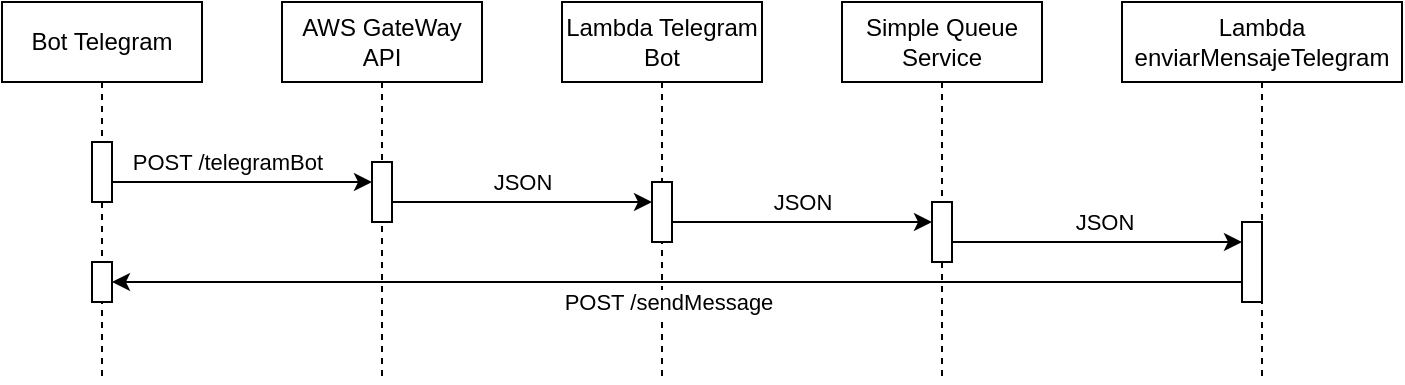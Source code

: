 <mxfile version="21.2.8" type="device">
  <diagram name="Page-1" id="2YBvvXClWsGukQMizWep">
    <mxGraphModel dx="1098" dy="940" grid="1" gridSize="10" guides="1" tooltips="1" connect="1" arrows="1" fold="1" page="1" pageScale="1" pageWidth="850" pageHeight="1100" math="0" shadow="0">
      <root>
        <mxCell id="0" />
        <mxCell id="1" parent="0" />
        <mxCell id="aM9ryv3xv72pqoxQDRHE-1" value="Bot Telegram" style="shape=umlLifeline;perimeter=lifelinePerimeter;whiteSpace=wrap;html=1;container=0;dropTarget=0;collapsible=0;recursiveResize=0;outlineConnect=0;portConstraint=eastwest;newEdgeStyle={&quot;edgeStyle&quot;:&quot;elbowEdgeStyle&quot;,&quot;elbow&quot;:&quot;vertical&quot;,&quot;curved&quot;:0,&quot;rounded&quot;:0};" parent="1" vertex="1">
          <mxGeometry x="80" y="40" width="100" height="190" as="geometry" />
        </mxCell>
        <mxCell id="aM9ryv3xv72pqoxQDRHE-2" value="" style="html=1;points=[];perimeter=orthogonalPerimeter;outlineConnect=0;targetShapes=umlLifeline;portConstraint=eastwest;newEdgeStyle={&quot;edgeStyle&quot;:&quot;elbowEdgeStyle&quot;,&quot;elbow&quot;:&quot;vertical&quot;,&quot;curved&quot;:0,&quot;rounded&quot;:0};" parent="aM9ryv3xv72pqoxQDRHE-1" vertex="1">
          <mxGeometry x="45" y="70" width="10" height="30" as="geometry" />
        </mxCell>
        <mxCell id="ZWi1sG_9F2Mv1ykJZJl_-18" value="" style="html=1;points=[];perimeter=orthogonalPerimeter;outlineConnect=0;targetShapes=umlLifeline;portConstraint=eastwest;newEdgeStyle={&quot;edgeStyle&quot;:&quot;elbowEdgeStyle&quot;,&quot;elbow&quot;:&quot;vertical&quot;,&quot;curved&quot;:0,&quot;rounded&quot;:0};" vertex="1" parent="aM9ryv3xv72pqoxQDRHE-1">
          <mxGeometry x="45" y="130" width="10" height="20" as="geometry" />
        </mxCell>
        <mxCell id="aM9ryv3xv72pqoxQDRHE-5" value="AWS GateWay API" style="shape=umlLifeline;perimeter=lifelinePerimeter;whiteSpace=wrap;html=1;container=0;dropTarget=0;collapsible=0;recursiveResize=0;outlineConnect=0;portConstraint=eastwest;newEdgeStyle={&quot;edgeStyle&quot;:&quot;elbowEdgeStyle&quot;,&quot;elbow&quot;:&quot;vertical&quot;,&quot;curved&quot;:0,&quot;rounded&quot;:0};" parent="1" vertex="1">
          <mxGeometry x="220" y="40" width="100" height="190" as="geometry" />
        </mxCell>
        <mxCell id="aM9ryv3xv72pqoxQDRHE-6" value="" style="html=1;points=[];perimeter=orthogonalPerimeter;outlineConnect=0;targetShapes=umlLifeline;portConstraint=eastwest;newEdgeStyle={&quot;edgeStyle&quot;:&quot;elbowEdgeStyle&quot;,&quot;elbow&quot;:&quot;vertical&quot;,&quot;curved&quot;:0,&quot;rounded&quot;:0};" parent="aM9ryv3xv72pqoxQDRHE-5" vertex="1">
          <mxGeometry x="45" y="80" width="10" height="30" as="geometry" />
        </mxCell>
        <mxCell id="ZWi1sG_9F2Mv1ykJZJl_-2" value="Lambda Telegram Bot" style="shape=umlLifeline;perimeter=lifelinePerimeter;whiteSpace=wrap;html=1;container=0;dropTarget=0;collapsible=0;recursiveResize=0;outlineConnect=0;portConstraint=eastwest;newEdgeStyle={&quot;edgeStyle&quot;:&quot;elbowEdgeStyle&quot;,&quot;elbow&quot;:&quot;vertical&quot;,&quot;curved&quot;:0,&quot;rounded&quot;:0};" vertex="1" parent="1">
          <mxGeometry x="360" y="40" width="100" height="190" as="geometry" />
        </mxCell>
        <mxCell id="ZWi1sG_9F2Mv1ykJZJl_-3" value="" style="html=1;points=[];perimeter=orthogonalPerimeter;outlineConnect=0;targetShapes=umlLifeline;portConstraint=eastwest;newEdgeStyle={&quot;edgeStyle&quot;:&quot;elbowEdgeStyle&quot;,&quot;elbow&quot;:&quot;vertical&quot;,&quot;curved&quot;:0,&quot;rounded&quot;:0};" vertex="1" parent="ZWi1sG_9F2Mv1ykJZJl_-2">
          <mxGeometry x="45" y="90" width="10" height="30" as="geometry" />
        </mxCell>
        <mxCell id="ZWi1sG_9F2Mv1ykJZJl_-4" value="Simple Queue Service" style="shape=umlLifeline;perimeter=lifelinePerimeter;whiteSpace=wrap;html=1;container=0;dropTarget=0;collapsible=0;recursiveResize=0;outlineConnect=0;portConstraint=eastwest;newEdgeStyle={&quot;edgeStyle&quot;:&quot;elbowEdgeStyle&quot;,&quot;elbow&quot;:&quot;vertical&quot;,&quot;curved&quot;:0,&quot;rounded&quot;:0};" vertex="1" parent="1">
          <mxGeometry x="500" y="40" width="100" height="190" as="geometry" />
        </mxCell>
        <mxCell id="ZWi1sG_9F2Mv1ykJZJl_-5" value="" style="html=1;points=[];perimeter=orthogonalPerimeter;outlineConnect=0;targetShapes=umlLifeline;portConstraint=eastwest;newEdgeStyle={&quot;edgeStyle&quot;:&quot;elbowEdgeStyle&quot;,&quot;elbow&quot;:&quot;vertical&quot;,&quot;curved&quot;:0,&quot;rounded&quot;:0};" vertex="1" parent="ZWi1sG_9F2Mv1ykJZJl_-4">
          <mxGeometry x="45" y="100" width="10" height="30" as="geometry" />
        </mxCell>
        <mxCell id="ZWi1sG_9F2Mv1ykJZJl_-7" value="Lambda enviarMensajeTelegram" style="shape=umlLifeline;perimeter=lifelinePerimeter;whiteSpace=wrap;html=1;container=0;dropTarget=0;collapsible=0;recursiveResize=0;outlineConnect=0;portConstraint=eastwest;newEdgeStyle={&quot;edgeStyle&quot;:&quot;elbowEdgeStyle&quot;,&quot;elbow&quot;:&quot;vertical&quot;,&quot;curved&quot;:0,&quot;rounded&quot;:0};" vertex="1" parent="1">
          <mxGeometry x="640" y="40" width="140" height="190" as="geometry" />
        </mxCell>
        <mxCell id="ZWi1sG_9F2Mv1ykJZJl_-8" value="" style="html=1;points=[];perimeter=orthogonalPerimeter;outlineConnect=0;targetShapes=umlLifeline;portConstraint=eastwest;newEdgeStyle={&quot;edgeStyle&quot;:&quot;elbowEdgeStyle&quot;,&quot;elbow&quot;:&quot;vertical&quot;,&quot;curved&quot;:0,&quot;rounded&quot;:0};" vertex="1" parent="ZWi1sG_9F2Mv1ykJZJl_-7">
          <mxGeometry x="60" y="110" width="10" height="40" as="geometry" />
        </mxCell>
        <mxCell id="ZWi1sG_9F2Mv1ykJZJl_-9" value="" style="endArrow=classic;html=1;rounded=0;" edge="1" parent="1" source="aM9ryv3xv72pqoxQDRHE-2" target="aM9ryv3xv72pqoxQDRHE-6">
          <mxGeometry width="50" height="50" relative="1" as="geometry">
            <mxPoint x="100" y="130" as="sourcePoint" />
            <mxPoint x="450" y="350" as="targetPoint" />
            <Array as="points">
              <mxPoint x="200" y="130" />
            </Array>
          </mxGeometry>
        </mxCell>
        <mxCell id="ZWi1sG_9F2Mv1ykJZJl_-11" value="POST /telegramBot&amp;nbsp;" style="edgeLabel;html=1;align=center;verticalAlign=middle;resizable=0;points=[];" vertex="1" connectable="0" parent="ZWi1sG_9F2Mv1ykJZJl_-9">
          <mxGeometry x="-0.188" y="-2" relative="1" as="geometry">
            <mxPoint x="6" y="-12" as="offset" />
          </mxGeometry>
        </mxCell>
        <mxCell id="ZWi1sG_9F2Mv1ykJZJl_-12" value="JSON" style="endArrow=classic;html=1;rounded=0;" edge="1" parent="1" source="aM9ryv3xv72pqoxQDRHE-6" target="ZWi1sG_9F2Mv1ykJZJl_-3">
          <mxGeometry y="10" width="50" height="50" relative="1" as="geometry">
            <mxPoint x="400" y="400" as="sourcePoint" />
            <mxPoint x="450" y="350" as="targetPoint" />
            <Array as="points">
              <mxPoint x="300" y="140" />
            </Array>
            <mxPoint as="offset" />
          </mxGeometry>
        </mxCell>
        <mxCell id="ZWi1sG_9F2Mv1ykJZJl_-13" value="JSON" style="endArrow=classic;html=1;rounded=0;" edge="1" parent="1" source="ZWi1sG_9F2Mv1ykJZJl_-3" target="ZWi1sG_9F2Mv1ykJZJl_-5">
          <mxGeometry y="10" width="50" height="50" relative="1" as="geometry">
            <mxPoint x="400" y="400" as="sourcePoint" />
            <mxPoint x="450" y="350" as="targetPoint" />
            <Array as="points">
              <mxPoint x="470" y="150" />
            </Array>
            <mxPoint as="offset" />
          </mxGeometry>
        </mxCell>
        <mxCell id="ZWi1sG_9F2Mv1ykJZJl_-14" value="JSON" style="endArrow=classic;html=1;rounded=0;" edge="1" parent="1" source="ZWi1sG_9F2Mv1ykJZJl_-5" target="ZWi1sG_9F2Mv1ykJZJl_-8">
          <mxGeometry x="0.04" y="10" width="50" height="50" relative="1" as="geometry">
            <mxPoint x="400" y="400" as="sourcePoint" />
            <mxPoint x="450" y="350" as="targetPoint" />
            <Array as="points">
              <mxPoint x="640" y="160" />
            </Array>
            <mxPoint as="offset" />
          </mxGeometry>
        </mxCell>
        <mxCell id="ZWi1sG_9F2Mv1ykJZJl_-15" value="POST /sendMessage" style="endArrow=classic;html=1;rounded=0;" edge="1" parent="1" source="ZWi1sG_9F2Mv1ykJZJl_-8" target="ZWi1sG_9F2Mv1ykJZJl_-18">
          <mxGeometry x="0.017" y="10" width="50" height="50" relative="1" as="geometry">
            <mxPoint x="705" y="170" as="sourcePoint" />
            <mxPoint x="130" y="180" as="targetPoint" />
            <Array as="points">
              <mxPoint x="380" y="180" />
              <mxPoint x="190" y="180" />
            </Array>
            <mxPoint as="offset" />
          </mxGeometry>
        </mxCell>
      </root>
    </mxGraphModel>
  </diagram>
</mxfile>
